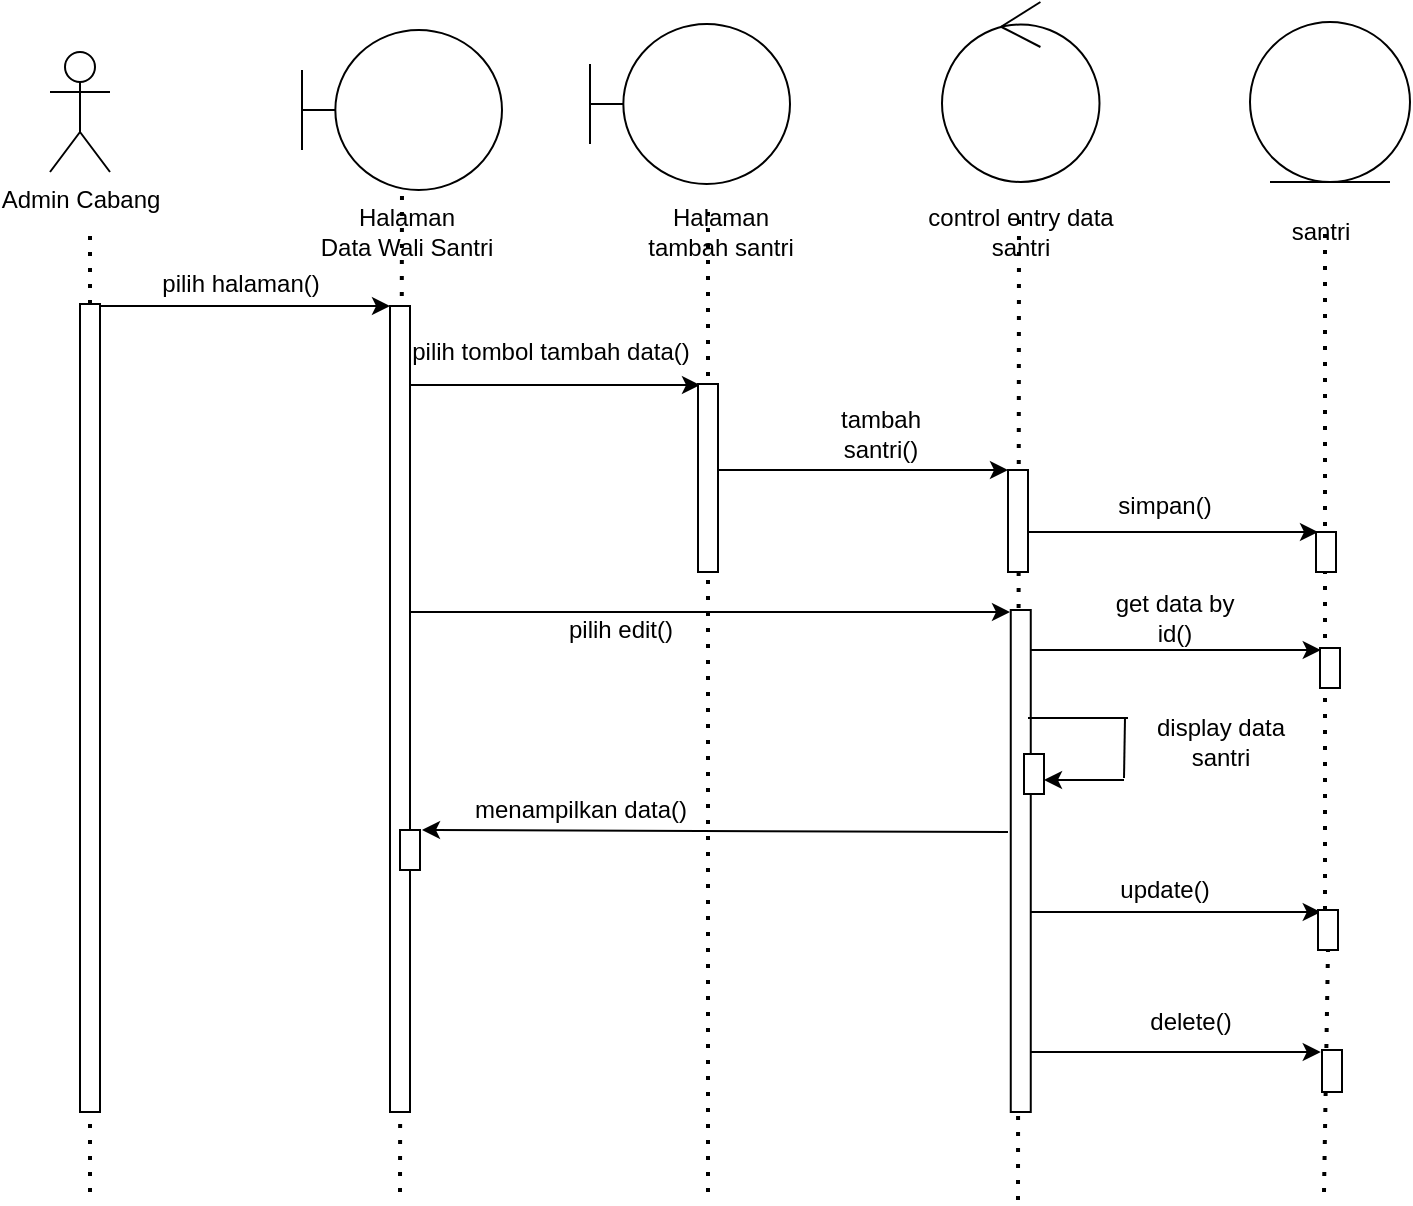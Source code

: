 <mxfile version="17.4.2" type="device"><diagram id="CYU599gI4RkYDzXrPOd1" name="Page-1"><mxGraphModel dx="868" dy="482" grid="1" gridSize="10" guides="1" tooltips="1" connect="1" arrows="1" fold="1" page="1" pageScale="1" pageWidth="850" pageHeight="1100" math="0" shadow="0"><root><mxCell id="0"/><mxCell id="1" parent="0"/><mxCell id="XRW6rpqDSACsXPOdKPbZ-31" value="" style="endArrow=none;dashed=1;html=1;dashPattern=1 3;strokeWidth=2;rounded=0;entryX=0.5;entryY=0.988;entryDx=0;entryDy=0;entryPerimeter=0;startArrow=none;" parent="1" source="XRW6rpqDSACsXPOdKPbZ-46" edge="1"><mxGeometry width="50" height="50" relative="1" as="geometry"><mxPoint x="737" y="670" as="sourcePoint"/><mxPoint x="737.5" y="195.52" as="targetPoint"/></mxGeometry></mxCell><mxCell id="XRW6rpqDSACsXPOdKPbZ-21" value="" style="endArrow=none;dashed=1;html=1;dashPattern=1 3;strokeWidth=2;rounded=0;entryX=0.5;entryY=0.988;entryDx=0;entryDy=0;entryPerimeter=0;" parent="1" edge="1"><mxGeometry width="50" height="50" relative="1" as="geometry"><mxPoint x="584" y="684" as="sourcePoint"/><mxPoint x="584.5" y="192.52" as="targetPoint"/></mxGeometry></mxCell><mxCell id="XRW6rpqDSACsXPOdKPbZ-17" value="" style="endArrow=none;dashed=1;html=1;dashPattern=1 3;strokeWidth=2;rounded=0;entryX=0.5;entryY=0.988;entryDx=0;entryDy=0;entryPerimeter=0;" parent="1" edge="1"><mxGeometry width="50" height="50" relative="1" as="geometry"><mxPoint x="429" y="680" as="sourcePoint"/><mxPoint x="429" y="190.0" as="targetPoint"/></mxGeometry></mxCell><mxCell id="XRW6rpqDSACsXPOdKPbZ-16" value="" style="endArrow=none;dashed=1;html=1;dashPattern=1 3;strokeWidth=2;rounded=0;entryX=0.5;entryY=0.988;entryDx=0;entryDy=0;entryPerimeter=0;" parent="1" target="XRW6rpqDSACsXPOdKPbZ-5" edge="1"><mxGeometry width="50" height="50" relative="1" as="geometry"><mxPoint x="275" y="680" as="sourcePoint"/><mxPoint x="275" y="200" as="targetPoint"/></mxGeometry></mxCell><mxCell id="XRW6rpqDSACsXPOdKPbZ-1" value="Admin Cabang" style="shape=umlActor;verticalLabelPosition=bottom;verticalAlign=top;html=1;outlineConnect=0;" parent="1" vertex="1"><mxGeometry x="100" y="110" width="30" height="60" as="geometry"/></mxCell><mxCell id="XRW6rpqDSACsXPOdKPbZ-5" value="" style="shape=umlBoundary;whiteSpace=wrap;html=1;" parent="1" vertex="1"><mxGeometry x="226" y="99" width="100" height="80" as="geometry"/></mxCell><mxCell id="XRW6rpqDSACsXPOdKPbZ-6" value="" style="shape=umlBoundary;whiteSpace=wrap;html=1;" parent="1" vertex="1"><mxGeometry x="370" y="96" width="100" height="80" as="geometry"/></mxCell><mxCell id="XRW6rpqDSACsXPOdKPbZ-7" value="" style="endArrow=none;dashed=1;html=1;dashPattern=1 3;strokeWidth=2;rounded=0;startArrow=none;" parent="1" source="XRW6rpqDSACsXPOdKPbZ-8" edge="1"><mxGeometry width="50" height="50" relative="1" as="geometry"><mxPoint x="120" y="624" as="sourcePoint"/><mxPoint x="120" y="200" as="targetPoint"/></mxGeometry></mxCell><mxCell id="XRW6rpqDSACsXPOdKPbZ-8" value="" style="html=1;points=[];perimeter=orthogonalPerimeter;" parent="1" vertex="1"><mxGeometry x="115" y="236" width="10" height="404" as="geometry"/></mxCell><mxCell id="XRW6rpqDSACsXPOdKPbZ-9" value="" style="endArrow=none;dashed=1;html=1;dashPattern=1 3;strokeWidth=2;rounded=0;" parent="1" target="XRW6rpqDSACsXPOdKPbZ-8" edge="1"><mxGeometry width="50" height="50" relative="1" as="geometry"><mxPoint x="120" y="680" as="sourcePoint"/><mxPoint x="120" y="200" as="targetPoint"/></mxGeometry></mxCell><mxCell id="XRW6rpqDSACsXPOdKPbZ-10" value="" style="endArrow=classic;html=1;rounded=0;" parent="1" edge="1"><mxGeometry width="50" height="50" relative="1" as="geometry"><mxPoint x="125" y="237" as="sourcePoint"/><mxPoint x="270" y="237" as="targetPoint"/></mxGeometry></mxCell><mxCell id="XRW6rpqDSACsXPOdKPbZ-11" value="" style="html=1;points=[];perimeter=orthogonalPerimeter;" parent="1" vertex="1"><mxGeometry x="270" y="237" width="10" height="403" as="geometry"/></mxCell><mxCell id="XRW6rpqDSACsXPOdKPbZ-12" value="pilih halaman()" style="text;html=1;resizable=0;autosize=1;align=center;verticalAlign=middle;points=[];fillColor=none;strokeColor=none;rounded=0;" parent="1" vertex="1"><mxGeometry x="150" y="216" width="90" height="20" as="geometry"/></mxCell><mxCell id="XRW6rpqDSACsXPOdKPbZ-13" value="" style="endArrow=classic;html=1;rounded=0;" parent="1" edge="1"><mxGeometry width="50" height="50" relative="1" as="geometry"><mxPoint x="280" y="276.5" as="sourcePoint"/><mxPoint x="425" y="276.5" as="targetPoint"/></mxGeometry></mxCell><mxCell id="XRW6rpqDSACsXPOdKPbZ-14" value="pilih tombol tambah data()" style="text;html=1;resizable=0;autosize=1;align=center;verticalAlign=middle;points=[];fillColor=none;strokeColor=none;rounded=0;" parent="1" vertex="1"><mxGeometry x="275" y="250" width="150" height="20" as="geometry"/></mxCell><mxCell id="XRW6rpqDSACsXPOdKPbZ-15" value="" style="html=1;points=[];perimeter=orthogonalPerimeter;" parent="1" vertex="1"><mxGeometry x="424" y="276" width="10" height="94" as="geometry"/></mxCell><mxCell id="XRW6rpqDSACsXPOdKPbZ-18" value="" style="endArrow=classic;html=1;rounded=0;" parent="1" edge="1"><mxGeometry width="50" height="50" relative="1" as="geometry"><mxPoint x="434" y="319" as="sourcePoint"/><mxPoint x="579" y="319" as="targetPoint"/></mxGeometry></mxCell><mxCell id="XRW6rpqDSACsXPOdKPbZ-19" value="" style="html=1;points=[];perimeter=orthogonalPerimeter;" parent="1" vertex="1"><mxGeometry x="579" y="319" width="10" height="51" as="geometry"/></mxCell><mxCell id="XRW6rpqDSACsXPOdKPbZ-23" value="" style="ellipse;shape=umlControl;whiteSpace=wrap;html=1;" parent="1" vertex="1"><mxGeometry x="546" y="85" width="78.75" height="90" as="geometry"/></mxCell><mxCell id="XRW6rpqDSACsXPOdKPbZ-24" value="Halaman&lt;br&gt;Data Wali Santri" style="text;html=1;resizable=0;autosize=1;align=center;verticalAlign=middle;points=[];fillColor=none;strokeColor=none;rounded=0;" parent="1" vertex="1"><mxGeometry x="228" y="185" width="100" height="30" as="geometry"/></mxCell><mxCell id="XRW6rpqDSACsXPOdKPbZ-25" value="Halaman&lt;br&gt;tambah santri" style="text;html=1;resizable=0;autosize=1;align=center;verticalAlign=middle;points=[];fillColor=none;strokeColor=none;rounded=0;" parent="1" vertex="1"><mxGeometry x="390" y="185" width="90" height="30" as="geometry"/></mxCell><mxCell id="XRW6rpqDSACsXPOdKPbZ-26" value="control entry data&lt;br&gt;santri" style="text;html=1;resizable=0;autosize=1;align=center;verticalAlign=middle;points=[];fillColor=none;strokeColor=none;rounded=0;" parent="1" vertex="1"><mxGeometry x="530" y="185" width="110" height="30" as="geometry"/></mxCell><mxCell id="XRW6rpqDSACsXPOdKPbZ-27" value="tambah&lt;br&gt;santri()" style="text;html=1;resizable=0;autosize=1;align=center;verticalAlign=middle;points=[];fillColor=none;strokeColor=none;rounded=0;" parent="1" vertex="1"><mxGeometry x="485" y="286" width="60" height="30" as="geometry"/></mxCell><mxCell id="XRW6rpqDSACsXPOdKPbZ-28" value="" style="endArrow=classic;html=1;rounded=0;" parent="1" edge="1"><mxGeometry width="50" height="50" relative="1" as="geometry"><mxPoint x="589" y="350" as="sourcePoint"/><mxPoint x="734" y="350" as="targetPoint"/></mxGeometry></mxCell><mxCell id="XRW6rpqDSACsXPOdKPbZ-29" value="" style="html=1;points=[];perimeter=orthogonalPerimeter;" parent="1" vertex="1"><mxGeometry x="733" y="350" width="10" height="20" as="geometry"/></mxCell><mxCell id="XRW6rpqDSACsXPOdKPbZ-32" value="" style="ellipse;shape=umlEntity;whiteSpace=wrap;html=1;" parent="1" vertex="1"><mxGeometry x="700" y="95" width="80" height="80" as="geometry"/></mxCell><mxCell id="XRW6rpqDSACsXPOdKPbZ-33" value="santri" style="text;html=1;resizable=0;autosize=1;align=center;verticalAlign=middle;points=[];fillColor=none;strokeColor=none;rounded=0;" parent="1" vertex="1"><mxGeometry x="715" y="190" width="40" height="20" as="geometry"/></mxCell><mxCell id="XRW6rpqDSACsXPOdKPbZ-34" value="" style="endArrow=classic;html=1;rounded=0;" parent="1" edge="1"><mxGeometry width="50" height="50" relative="1" as="geometry"><mxPoint x="280" y="390" as="sourcePoint"/><mxPoint x="580" y="390" as="targetPoint"/></mxGeometry></mxCell><mxCell id="XRW6rpqDSACsXPOdKPbZ-35" value="" style="html=1;points=[];perimeter=orthogonalPerimeter;" parent="1" vertex="1"><mxGeometry x="580.38" y="389" width="10" height="251" as="geometry"/></mxCell><mxCell id="XRW6rpqDSACsXPOdKPbZ-36" value="simpan()" style="text;html=1;resizable=0;autosize=1;align=center;verticalAlign=middle;points=[];fillColor=none;strokeColor=none;rounded=0;" parent="1" vertex="1"><mxGeometry x="626.75" y="327" width="60" height="20" as="geometry"/></mxCell><mxCell id="XRW6rpqDSACsXPOdKPbZ-37" value="pilih edit()" style="text;html=1;resizable=0;autosize=1;align=center;verticalAlign=middle;points=[];fillColor=none;strokeColor=none;rounded=0;" parent="1" vertex="1"><mxGeometry x="350" y="389" width="70" height="20" as="geometry"/></mxCell><mxCell id="XRW6rpqDSACsXPOdKPbZ-38" value="" style="endArrow=classic;html=1;rounded=0;" parent="1" edge="1"><mxGeometry width="50" height="50" relative="1" as="geometry"><mxPoint x="590.38" y="409" as="sourcePoint"/><mxPoint x="735.38" y="409" as="targetPoint"/></mxGeometry></mxCell><mxCell id="XRW6rpqDSACsXPOdKPbZ-39" value="" style="html=1;points=[];perimeter=orthogonalPerimeter;" parent="1" vertex="1"><mxGeometry x="735" y="408" width="10" height="20" as="geometry"/></mxCell><mxCell id="XRW6rpqDSACsXPOdKPbZ-40" value="get data by&lt;br&gt;id()" style="text;html=1;resizable=0;autosize=1;align=center;verticalAlign=middle;points=[];fillColor=none;strokeColor=none;rounded=0;" parent="1" vertex="1"><mxGeometry x="626.75" y="378" width="70" height="30" as="geometry"/></mxCell><mxCell id="XRW6rpqDSACsXPOdKPbZ-41" value="" style="html=1;points=[];perimeter=orthogonalPerimeter;" parent="1" vertex="1"><mxGeometry x="587" y="461" width="10" height="20" as="geometry"/></mxCell><mxCell id="XRW6rpqDSACsXPOdKPbZ-42" value="" style="endArrow=none;html=1;rounded=0;endFill=0;startArrow=classic;startFill=1;exitX=1.1;exitY=0;exitDx=0;exitDy=0;exitPerimeter=0;" parent="1" source="XRW6rpqDSACsXPOdKPbZ-43" edge="1"><mxGeometry width="50" height="50" relative="1" as="geometry"><mxPoint x="310" y="510" as="sourcePoint"/><mxPoint x="579" y="500" as="targetPoint"/></mxGeometry></mxCell><mxCell id="XRW6rpqDSACsXPOdKPbZ-43" value="" style="html=1;points=[];perimeter=orthogonalPerimeter;" parent="1" vertex="1"><mxGeometry x="275" y="499" width="10" height="20" as="geometry"/></mxCell><mxCell id="XRW6rpqDSACsXPOdKPbZ-44" value="menampilkan data()" style="text;html=1;resizable=0;autosize=1;align=center;verticalAlign=middle;points=[];fillColor=none;strokeColor=none;rounded=0;" parent="1" vertex="1"><mxGeometry x="305" y="479" width="120" height="20" as="geometry"/></mxCell><mxCell id="XRW6rpqDSACsXPOdKPbZ-45" value="" style="endArrow=classic;html=1;rounded=0;" parent="1" edge="1"><mxGeometry width="50" height="50" relative="1" as="geometry"><mxPoint x="590.38" y="540" as="sourcePoint"/><mxPoint x="735.38" y="540" as="targetPoint"/></mxGeometry></mxCell><mxCell id="XRW6rpqDSACsXPOdKPbZ-46" value="" style="html=1;points=[];perimeter=orthogonalPerimeter;" parent="1" vertex="1"><mxGeometry x="734" y="539" width="10" height="20" as="geometry"/></mxCell><mxCell id="XRW6rpqDSACsXPOdKPbZ-47" value="" style="endArrow=none;dashed=1;html=1;dashPattern=1 3;strokeWidth=2;rounded=0;entryX=0.5;entryY=0.988;entryDx=0;entryDy=0;entryPerimeter=0;" parent="1" target="XRW6rpqDSACsXPOdKPbZ-46" edge="1"><mxGeometry width="50" height="50" relative="1" as="geometry"><mxPoint x="737" y="680" as="sourcePoint"/><mxPoint x="737.5" y="195.52" as="targetPoint"/></mxGeometry></mxCell><mxCell id="XRW6rpqDSACsXPOdKPbZ-48" value="update()" style="text;html=1;resizable=0;autosize=1;align=center;verticalAlign=middle;points=[];fillColor=none;strokeColor=none;rounded=0;" parent="1" vertex="1"><mxGeometry x="626.75" y="519" width="60" height="20" as="geometry"/></mxCell><mxCell id="XRW6rpqDSACsXPOdKPbZ-49" value="" style="endArrow=classic;html=1;rounded=0;" parent="1" edge="1"><mxGeometry width="50" height="50" relative="1" as="geometry"><mxPoint x="590.38" y="610" as="sourcePoint"/><mxPoint x="735.38" y="610" as="targetPoint"/></mxGeometry></mxCell><mxCell id="XRW6rpqDSACsXPOdKPbZ-52" value="" style="html=1;points=[];perimeter=orthogonalPerimeter;" parent="1" vertex="1"><mxGeometry x="736" y="609" width="10" height="21" as="geometry"/></mxCell><mxCell id="XRW6rpqDSACsXPOdKPbZ-53" value="delete()" style="text;html=1;resizable=0;autosize=1;align=center;verticalAlign=middle;points=[];fillColor=none;strokeColor=none;rounded=0;" parent="1" vertex="1"><mxGeometry x="640" y="585" width="60" height="20" as="geometry"/></mxCell><mxCell id="XRW6rpqDSACsXPOdKPbZ-55" value="" style="endArrow=classic;html=1;rounded=0;entryX=1.3;entryY=0.45;entryDx=0;entryDy=0;entryPerimeter=0;" parent="1" edge="1"><mxGeometry width="50" height="50" relative="1" as="geometry"><mxPoint x="637" y="474" as="sourcePoint"/><mxPoint x="597" y="474" as="targetPoint"/></mxGeometry></mxCell><mxCell id="XRW6rpqDSACsXPOdKPbZ-56" value="" style="endArrow=none;html=1;rounded=0;" parent="1" edge="1"><mxGeometry width="50" height="50" relative="1" as="geometry"><mxPoint x="589" y="443" as="sourcePoint"/><mxPoint x="639" y="443" as="targetPoint"/></mxGeometry></mxCell><mxCell id="XRW6rpqDSACsXPOdKPbZ-57" value="" style="endArrow=none;html=1;rounded=0;" parent="1" edge="1"><mxGeometry width="50" height="50" relative="1" as="geometry"><mxPoint x="637.5" y="443" as="sourcePoint"/><mxPoint x="637" y="473" as="targetPoint"/></mxGeometry></mxCell><mxCell id="XRW6rpqDSACsXPOdKPbZ-58" value="display data&lt;br&gt;santri" style="text;html=1;resizable=0;autosize=1;align=center;verticalAlign=middle;points=[];fillColor=none;strokeColor=none;rounded=0;" parent="1" vertex="1"><mxGeometry x="645" y="440" width="80" height="30" as="geometry"/></mxCell></root></mxGraphModel></diagram></mxfile>